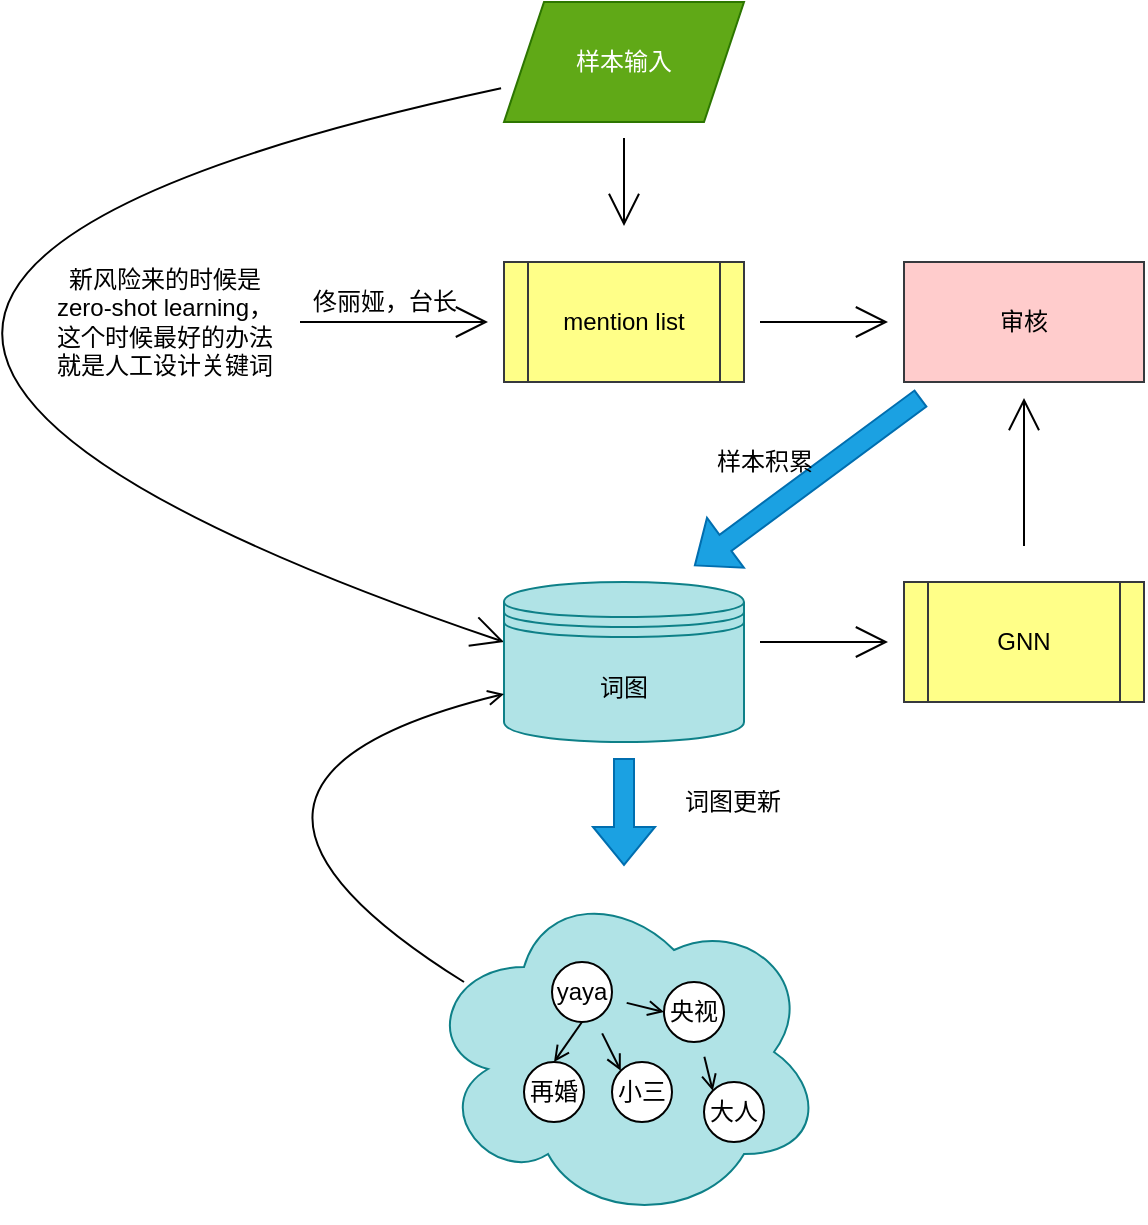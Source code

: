 <mxfile version="15.3.6" type="github">
  <diagram id="oNKut5Gal6S-NqATHzcR" name="Page-1">
    <mxGraphModel dx="2066" dy="1129" grid="1" gridSize="10" guides="1" tooltips="1" connect="1" arrows="1" fold="1" page="1" pageScale="1" pageWidth="827" pageHeight="1169" math="0" shadow="0">
      <root>
        <mxCell id="0" />
        <mxCell id="1" parent="0" />
        <mxCell id="DrbRH4lsxAudHNbNnP8O-22" value="" style="edgeStyle=none;curved=1;rounded=0;orthogonalLoop=1;jettySize=auto;html=1;endArrow=open;startSize=14;endSize=14;sourcePerimeterSpacing=8;targetPerimeterSpacing=8;" edge="1" parent="1" target="DrbRH4lsxAudHNbNnP8O-21">
          <mxGeometry relative="1" as="geometry">
            <mxPoint x="488" y="200" as="sourcePoint" />
          </mxGeometry>
        </mxCell>
        <mxCell id="DrbRH4lsxAudHNbNnP8O-14" value="" style="edgeStyle=none;curved=1;rounded=0;orthogonalLoop=1;jettySize=auto;html=1;endArrow=open;startSize=14;endSize=14;sourcePerimeterSpacing=8;targetPerimeterSpacing=8;" edge="1" parent="1" source="DrbRH4lsxAudHNbNnP8O-3">
          <mxGeometry relative="1" as="geometry">
            <mxPoint x="352" y="200" as="targetPoint" />
          </mxGeometry>
        </mxCell>
        <mxCell id="DrbRH4lsxAudHNbNnP8O-3" value="新风险来的时候是&lt;br&gt;zero-shot learning，&lt;br&gt;这个时候最好的办法&lt;br&gt;就是人工设计关键词" style="text;html=1;align=center;verticalAlign=middle;resizable=0;points=[];autosize=1;strokeColor=none;fillColor=none;" vertex="1" parent="1">
          <mxGeometry x="130" y="170" width="120" height="60" as="geometry" />
        </mxCell>
        <mxCell id="DrbRH4lsxAudHNbNnP8O-11" value="" style="edgeStyle=none;curved=1;rounded=0;orthogonalLoop=1;jettySize=auto;html=1;endArrow=open;startSize=14;endSize=14;sourcePerimeterSpacing=8;targetPerimeterSpacing=8;" edge="1" parent="1">
          <mxGeometry relative="1" as="geometry">
            <mxPoint x="488" y="360" as="sourcePoint" />
            <mxPoint x="552" y="360" as="targetPoint" />
          </mxGeometry>
        </mxCell>
        <mxCell id="DrbRH4lsxAudHNbNnP8O-23" value="" style="edgeStyle=none;curved=1;rounded=0;orthogonalLoop=1;jettySize=auto;html=1;endArrow=open;startSize=14;endSize=14;sourcePerimeterSpacing=8;targetPerimeterSpacing=8;" edge="1" parent="1" target="DrbRH4lsxAudHNbNnP8O-21">
          <mxGeometry relative="1" as="geometry">
            <mxPoint x="620" y="312" as="sourcePoint" />
          </mxGeometry>
        </mxCell>
        <mxCell id="DrbRH4lsxAudHNbNnP8O-13" value="" style="edgeStyle=none;curved=1;rounded=0;orthogonalLoop=1;jettySize=auto;html=1;endArrow=open;startSize=14;endSize=14;sourcePerimeterSpacing=8;targetPerimeterSpacing=8;" edge="1" parent="1" source="DrbRH4lsxAudHNbNnP8O-12">
          <mxGeometry relative="1" as="geometry">
            <mxPoint x="420" y="152" as="targetPoint" />
          </mxGeometry>
        </mxCell>
        <mxCell id="DrbRH4lsxAudHNbNnP8O-17" style="edgeStyle=none;curved=1;rounded=0;orthogonalLoop=1;jettySize=auto;html=1;entryX=0;entryY=0.5;entryDx=0;entryDy=0;endArrow=open;startSize=14;endSize=14;sourcePerimeterSpacing=8;targetPerimeterSpacing=8;" edge="1" parent="1" source="DrbRH4lsxAudHNbNnP8O-12">
          <mxGeometry relative="1" as="geometry">
            <mxPoint x="360" y="360" as="targetPoint" />
            <Array as="points">
              <mxPoint x="-140" y="190" />
            </Array>
          </mxGeometry>
        </mxCell>
        <mxCell id="DrbRH4lsxAudHNbNnP8O-12" value="样本输入" style="shape=parallelogram;perimeter=parallelogramPerimeter;whiteSpace=wrap;html=1;fixedSize=1;hachureGap=4;pointerEvents=0;fillColor=#60a917;strokeColor=#2D7600;fontColor=#ffffff;" vertex="1" parent="1">
          <mxGeometry x="360" y="40" width="120" height="60" as="geometry" />
        </mxCell>
        <mxCell id="DrbRH4lsxAudHNbNnP8O-15" value="佟丽娅，台长" style="text;html=1;align=center;verticalAlign=middle;resizable=0;points=[];autosize=1;strokeColor=none;fillColor=none;" vertex="1" parent="1">
          <mxGeometry x="255" y="180" width="90" height="20" as="geometry" />
        </mxCell>
        <mxCell id="DrbRH4lsxAudHNbNnP8O-24" style="edgeStyle=none;curved=1;rounded=0;orthogonalLoop=1;jettySize=auto;html=1;entryX=0.792;entryY=0.025;entryDx=0;entryDy=0;entryPerimeter=0;endArrow=open;sourcePerimeterSpacing=8;targetPerimeterSpacing=8;shadow=0;sketch=0;shape=flexArrow;fillColor=#1ba1e2;strokeColor=#006EAF;" edge="1" parent="1" source="DrbRH4lsxAudHNbNnP8O-21">
          <mxGeometry relative="1" as="geometry">
            <mxPoint x="455.04" y="322" as="targetPoint" />
          </mxGeometry>
        </mxCell>
        <mxCell id="DrbRH4lsxAudHNbNnP8O-21" value="审核" style="whiteSpace=wrap;html=1;hachureGap=4;fillColor=#ffcccc;strokeColor=#36393d;" vertex="1" parent="1">
          <mxGeometry x="560" y="170" width="120" height="60" as="geometry" />
        </mxCell>
        <mxCell id="DrbRH4lsxAudHNbNnP8O-25" value="样本积累" style="text;html=1;align=center;verticalAlign=middle;resizable=0;points=[];autosize=1;strokeColor=none;fillColor=none;" vertex="1" parent="1">
          <mxGeometry x="460" y="260" width="60" height="20" as="geometry" />
        </mxCell>
        <mxCell id="DrbRH4lsxAudHNbNnP8O-48" value="" style="edgeStyle=none;shape=flexArrow;curved=1;rounded=0;sketch=0;orthogonalLoop=1;jettySize=auto;html=1;shadow=0;endArrow=open;sourcePerimeterSpacing=8;targetPerimeterSpacing=8;fillColor=#1ba1e2;strokeColor=#006EAF;" edge="1" parent="1" source="DrbRH4lsxAudHNbNnP8O-28" target="DrbRH4lsxAudHNbNnP8O-47">
          <mxGeometry relative="1" as="geometry" />
        </mxCell>
        <mxCell id="DrbRH4lsxAudHNbNnP8O-28" value="词图" style="shape=datastore;whiteSpace=wrap;html=1;hachureGap=4;pointerEvents=0;fillColor=#b0e3e6;strokeColor=#0e8088;" vertex="1" parent="1">
          <mxGeometry x="360" y="330" width="120" height="80" as="geometry" />
        </mxCell>
        <mxCell id="DrbRH4lsxAudHNbNnP8O-43" value="GNN" style="shape=process;whiteSpace=wrap;html=1;backgroundOutline=1;hachureGap=4;pointerEvents=0;fillColor=#ffff88;strokeColor=#36393d;" vertex="1" parent="1">
          <mxGeometry x="560" y="330" width="120" height="60" as="geometry" />
        </mxCell>
        <mxCell id="DrbRH4lsxAudHNbNnP8O-44" value="mention list" style="shape=process;whiteSpace=wrap;html=1;backgroundOutline=1;hachureGap=4;pointerEvents=0;fillColor=#ffff88;strokeColor=#36393d;" vertex="1" parent="1">
          <mxGeometry x="360" y="170" width="120" height="60" as="geometry" />
        </mxCell>
        <mxCell id="DrbRH4lsxAudHNbNnP8O-61" style="edgeStyle=none;curved=1;rounded=0;sketch=0;orthogonalLoop=1;jettySize=auto;html=1;entryX=0;entryY=0.7;entryDx=0;entryDy=0;shadow=0;endArrow=open;sourcePerimeterSpacing=8;targetPerimeterSpacing=8;" edge="1" parent="1" target="DrbRH4lsxAudHNbNnP8O-28">
          <mxGeometry relative="1" as="geometry">
            <mxPoint x="340" y="530" as="sourcePoint" />
            <Array as="points">
              <mxPoint x="180" y="430" />
            </Array>
          </mxGeometry>
        </mxCell>
        <mxCell id="DrbRH4lsxAudHNbNnP8O-47" value="" style="ellipse;shape=cloud;whiteSpace=wrap;html=1;hachureGap=4;fillColor=#b0e3e6;strokeColor=#0e8088;" vertex="1" parent="1">
          <mxGeometry x="320" y="480" width="200" height="170" as="geometry" />
        </mxCell>
        <mxCell id="DrbRH4lsxAudHNbNnP8O-56" style="edgeStyle=none;curved=1;rounded=0;sketch=0;orthogonalLoop=1;jettySize=auto;html=1;entryX=0.5;entryY=0;entryDx=0;entryDy=0;shadow=0;endArrow=open;sourcePerimeterSpacing=8;targetPerimeterSpacing=8;exitX=0.5;exitY=1;exitDx=0;exitDy=0;" edge="1" parent="1" source="DrbRH4lsxAudHNbNnP8O-49" target="DrbRH4lsxAudHNbNnP8O-51">
          <mxGeometry relative="1" as="geometry" />
        </mxCell>
        <mxCell id="DrbRH4lsxAudHNbNnP8O-57" style="edgeStyle=none;curved=1;rounded=0;sketch=0;orthogonalLoop=1;jettySize=auto;html=1;entryX=0;entryY=0.5;entryDx=0;entryDy=0;shadow=0;endArrow=open;sourcePerimeterSpacing=8;targetPerimeterSpacing=8;" edge="1" parent="1" source="DrbRH4lsxAudHNbNnP8O-49" target="DrbRH4lsxAudHNbNnP8O-50">
          <mxGeometry relative="1" as="geometry" />
        </mxCell>
        <mxCell id="DrbRH4lsxAudHNbNnP8O-59" style="edgeStyle=none;curved=1;rounded=0;sketch=0;orthogonalLoop=1;jettySize=auto;html=1;entryX=0;entryY=0;entryDx=0;entryDy=0;shadow=0;endArrow=open;sourcePerimeterSpacing=8;targetPerimeterSpacing=8;" edge="1" parent="1" source="DrbRH4lsxAudHNbNnP8O-49" target="DrbRH4lsxAudHNbNnP8O-53">
          <mxGeometry relative="1" as="geometry" />
        </mxCell>
        <mxCell id="DrbRH4lsxAudHNbNnP8O-49" value="yaya" style="ellipse;whiteSpace=wrap;html=1;aspect=fixed;hachureGap=4;pointerEvents=0;" vertex="1" parent="1">
          <mxGeometry x="384" y="520" width="30" height="30" as="geometry" />
        </mxCell>
        <mxCell id="DrbRH4lsxAudHNbNnP8O-58" style="edgeStyle=none;curved=1;rounded=0;sketch=0;orthogonalLoop=1;jettySize=auto;html=1;entryX=0;entryY=0;entryDx=0;entryDy=0;shadow=0;endArrow=open;sourcePerimeterSpacing=8;targetPerimeterSpacing=8;" edge="1" parent="1" source="DrbRH4lsxAudHNbNnP8O-50" target="DrbRH4lsxAudHNbNnP8O-52">
          <mxGeometry relative="1" as="geometry" />
        </mxCell>
        <mxCell id="DrbRH4lsxAudHNbNnP8O-50" value="央视" style="ellipse;whiteSpace=wrap;html=1;aspect=fixed;hachureGap=4;pointerEvents=0;" vertex="1" parent="1">
          <mxGeometry x="440" y="530" width="30" height="30" as="geometry" />
        </mxCell>
        <mxCell id="DrbRH4lsxAudHNbNnP8O-51" value="再婚" style="ellipse;whiteSpace=wrap;html=1;aspect=fixed;hachureGap=4;pointerEvents=0;" vertex="1" parent="1">
          <mxGeometry x="370" y="570" width="30" height="30" as="geometry" />
        </mxCell>
        <mxCell id="DrbRH4lsxAudHNbNnP8O-52" value="大人" style="ellipse;whiteSpace=wrap;html=1;aspect=fixed;hachureGap=4;pointerEvents=0;" vertex="1" parent="1">
          <mxGeometry x="460" y="580" width="30" height="30" as="geometry" />
        </mxCell>
        <mxCell id="DrbRH4lsxAudHNbNnP8O-53" value="小三" style="ellipse;whiteSpace=wrap;html=1;aspect=fixed;hachureGap=4;pointerEvents=0;" vertex="1" parent="1">
          <mxGeometry x="414" y="570" width="30" height="30" as="geometry" />
        </mxCell>
        <mxCell id="DrbRH4lsxAudHNbNnP8O-60" value="词图更新" style="text;html=1;align=center;verticalAlign=middle;resizable=0;points=[];autosize=1;strokeColor=none;fillColor=none;" vertex="1" parent="1">
          <mxGeometry x="444" y="430" width="60" height="20" as="geometry" />
        </mxCell>
      </root>
    </mxGraphModel>
  </diagram>
</mxfile>
